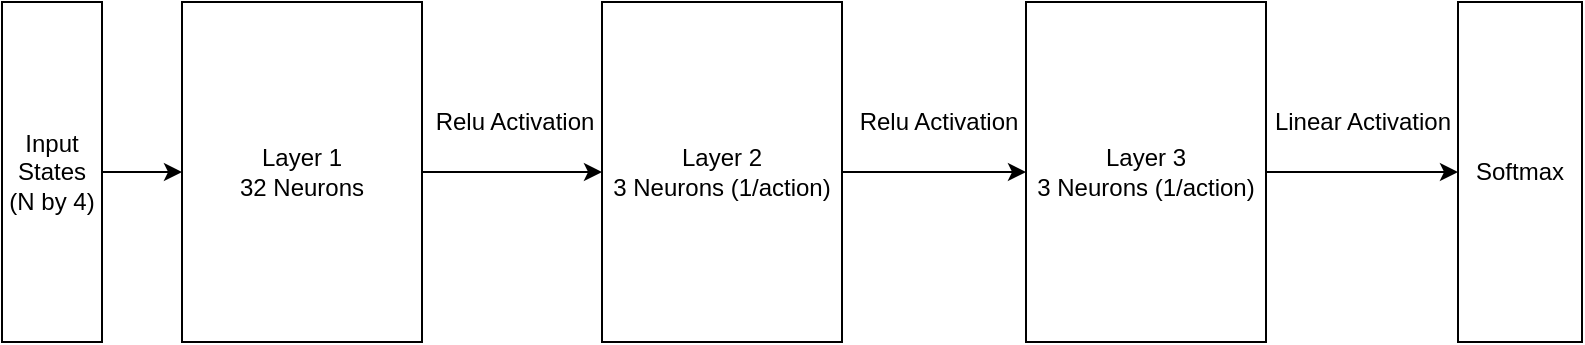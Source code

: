 <mxfile version="10.5.9" type="device"><diagram id="Vg3IGgf06SlHPHuJZS3A" name="Page-1"><mxGraphModel dx="1133" dy="693" grid="1" gridSize="10" guides="1" tooltips="1" connect="1" arrows="1" fold="1" page="1" pageScale="1" pageWidth="850" pageHeight="1100" math="0" shadow="0"><root><mxCell id="0"/><mxCell id="1" parent="0"/><mxCell id="rX2swAxWxhfm1ZcAL8Zf-3" value="" style="edgeStyle=orthogonalEdgeStyle;rounded=0;orthogonalLoop=1;jettySize=auto;html=1;" edge="1" parent="1" source="rX2swAxWxhfm1ZcAL8Zf-1" target="rX2swAxWxhfm1ZcAL8Zf-2"><mxGeometry relative="1" as="geometry"/></mxCell><mxCell id="rX2swAxWxhfm1ZcAL8Zf-1" value="Layer 1&lt;br&gt;32 Neurons&lt;br&gt;" style="rounded=0;whiteSpace=wrap;html=1;" vertex="1" parent="1"><mxGeometry x="100" y="20" width="120" height="170" as="geometry"/></mxCell><mxCell id="rX2swAxWxhfm1ZcAL8Zf-5" value="" style="edgeStyle=orthogonalEdgeStyle;rounded=0;orthogonalLoop=1;jettySize=auto;html=1;" edge="1" parent="1" source="rX2swAxWxhfm1ZcAL8Zf-2" target="rX2swAxWxhfm1ZcAL8Zf-4"><mxGeometry relative="1" as="geometry"/></mxCell><mxCell id="rX2swAxWxhfm1ZcAL8Zf-2" value="Layer 2&lt;br&gt;3 Neurons (1/action)&lt;br&gt;" style="rounded=0;whiteSpace=wrap;html=1;" vertex="1" parent="1"><mxGeometry x="310" y="20" width="120" height="170" as="geometry"/></mxCell><mxCell id="rX2swAxWxhfm1ZcAL8Zf-7" value="" style="edgeStyle=orthogonalEdgeStyle;rounded=0;orthogonalLoop=1;jettySize=auto;html=1;" edge="1" parent="1" source="rX2swAxWxhfm1ZcAL8Zf-4" target="rX2swAxWxhfm1ZcAL8Zf-6"><mxGeometry relative="1" as="geometry"/></mxCell><mxCell id="rX2swAxWxhfm1ZcAL8Zf-4" value="Layer 3&lt;br&gt;3 Neurons (1/action)&lt;br&gt;" style="rounded=0;whiteSpace=wrap;html=1;" vertex="1" parent="1"><mxGeometry x="522" y="20" width="120" height="170" as="geometry"/></mxCell><mxCell id="rX2swAxWxhfm1ZcAL8Zf-6" value="Softmax&lt;br&gt;" style="rounded=0;whiteSpace=wrap;html=1;" vertex="1" parent="1"><mxGeometry x="738" y="20" width="62" height="170" as="geometry"/></mxCell><mxCell id="rX2swAxWxhfm1ZcAL8Zf-8" value="Relu Activation" style="text;html=1;resizable=0;points=[];autosize=1;align=center;verticalAlign=top;spacingTop=-4;" vertex="1" parent="1"><mxGeometry x="216" y="70" width="100" height="20" as="geometry"/></mxCell><mxCell id="rX2swAxWxhfm1ZcAL8Zf-9" value="Linear Activation" style="text;html=1;resizable=0;points=[];autosize=1;align=center;verticalAlign=top;spacingTop=-4;" vertex="1" parent="1"><mxGeometry x="640" y="70" width="100" height="20" as="geometry"/></mxCell><mxCell id="rX2swAxWxhfm1ZcAL8Zf-12" value="Relu Activation" style="text;html=1;resizable=0;points=[];autosize=1;align=center;verticalAlign=top;spacingTop=-4;" vertex="1" parent="1"><mxGeometry x="428" y="70" width="100" height="20" as="geometry"/></mxCell><mxCell id="rX2swAxWxhfm1ZcAL8Zf-16" style="edgeStyle=orthogonalEdgeStyle;rounded=0;orthogonalLoop=1;jettySize=auto;html=1;exitX=1;exitY=0.5;exitDx=0;exitDy=0;" edge="1" parent="1" source="rX2swAxWxhfm1ZcAL8Zf-15" target="rX2swAxWxhfm1ZcAL8Zf-1"><mxGeometry relative="1" as="geometry"/></mxCell><mxCell id="rX2swAxWxhfm1ZcAL8Zf-15" value="Input States&lt;br&gt;(N by 4)&lt;br&gt;" style="rounded=0;whiteSpace=wrap;html=1;" vertex="1" parent="1"><mxGeometry x="10" y="20" width="50" height="170" as="geometry"/></mxCell></root></mxGraphModel></diagram></mxfile>